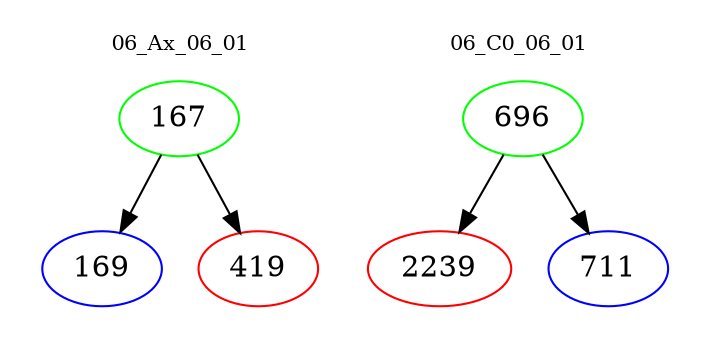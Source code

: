 digraph{
subgraph cluster_0 {
color = white
label = "06_Ax_06_01";
fontsize=10;
T0_167 [label="167", color="green"]
T0_167 -> T0_169 [color="black"]
T0_169 [label="169", color="blue"]
T0_167 -> T0_419 [color="black"]
T0_419 [label="419", color="red"]
}
subgraph cluster_1 {
color = white
label = "06_C0_06_01";
fontsize=10;
T1_696 [label="696", color="green"]
T1_696 -> T1_2239 [color="black"]
T1_2239 [label="2239", color="red"]
T1_696 -> T1_711 [color="black"]
T1_711 [label="711", color="blue"]
}
}
